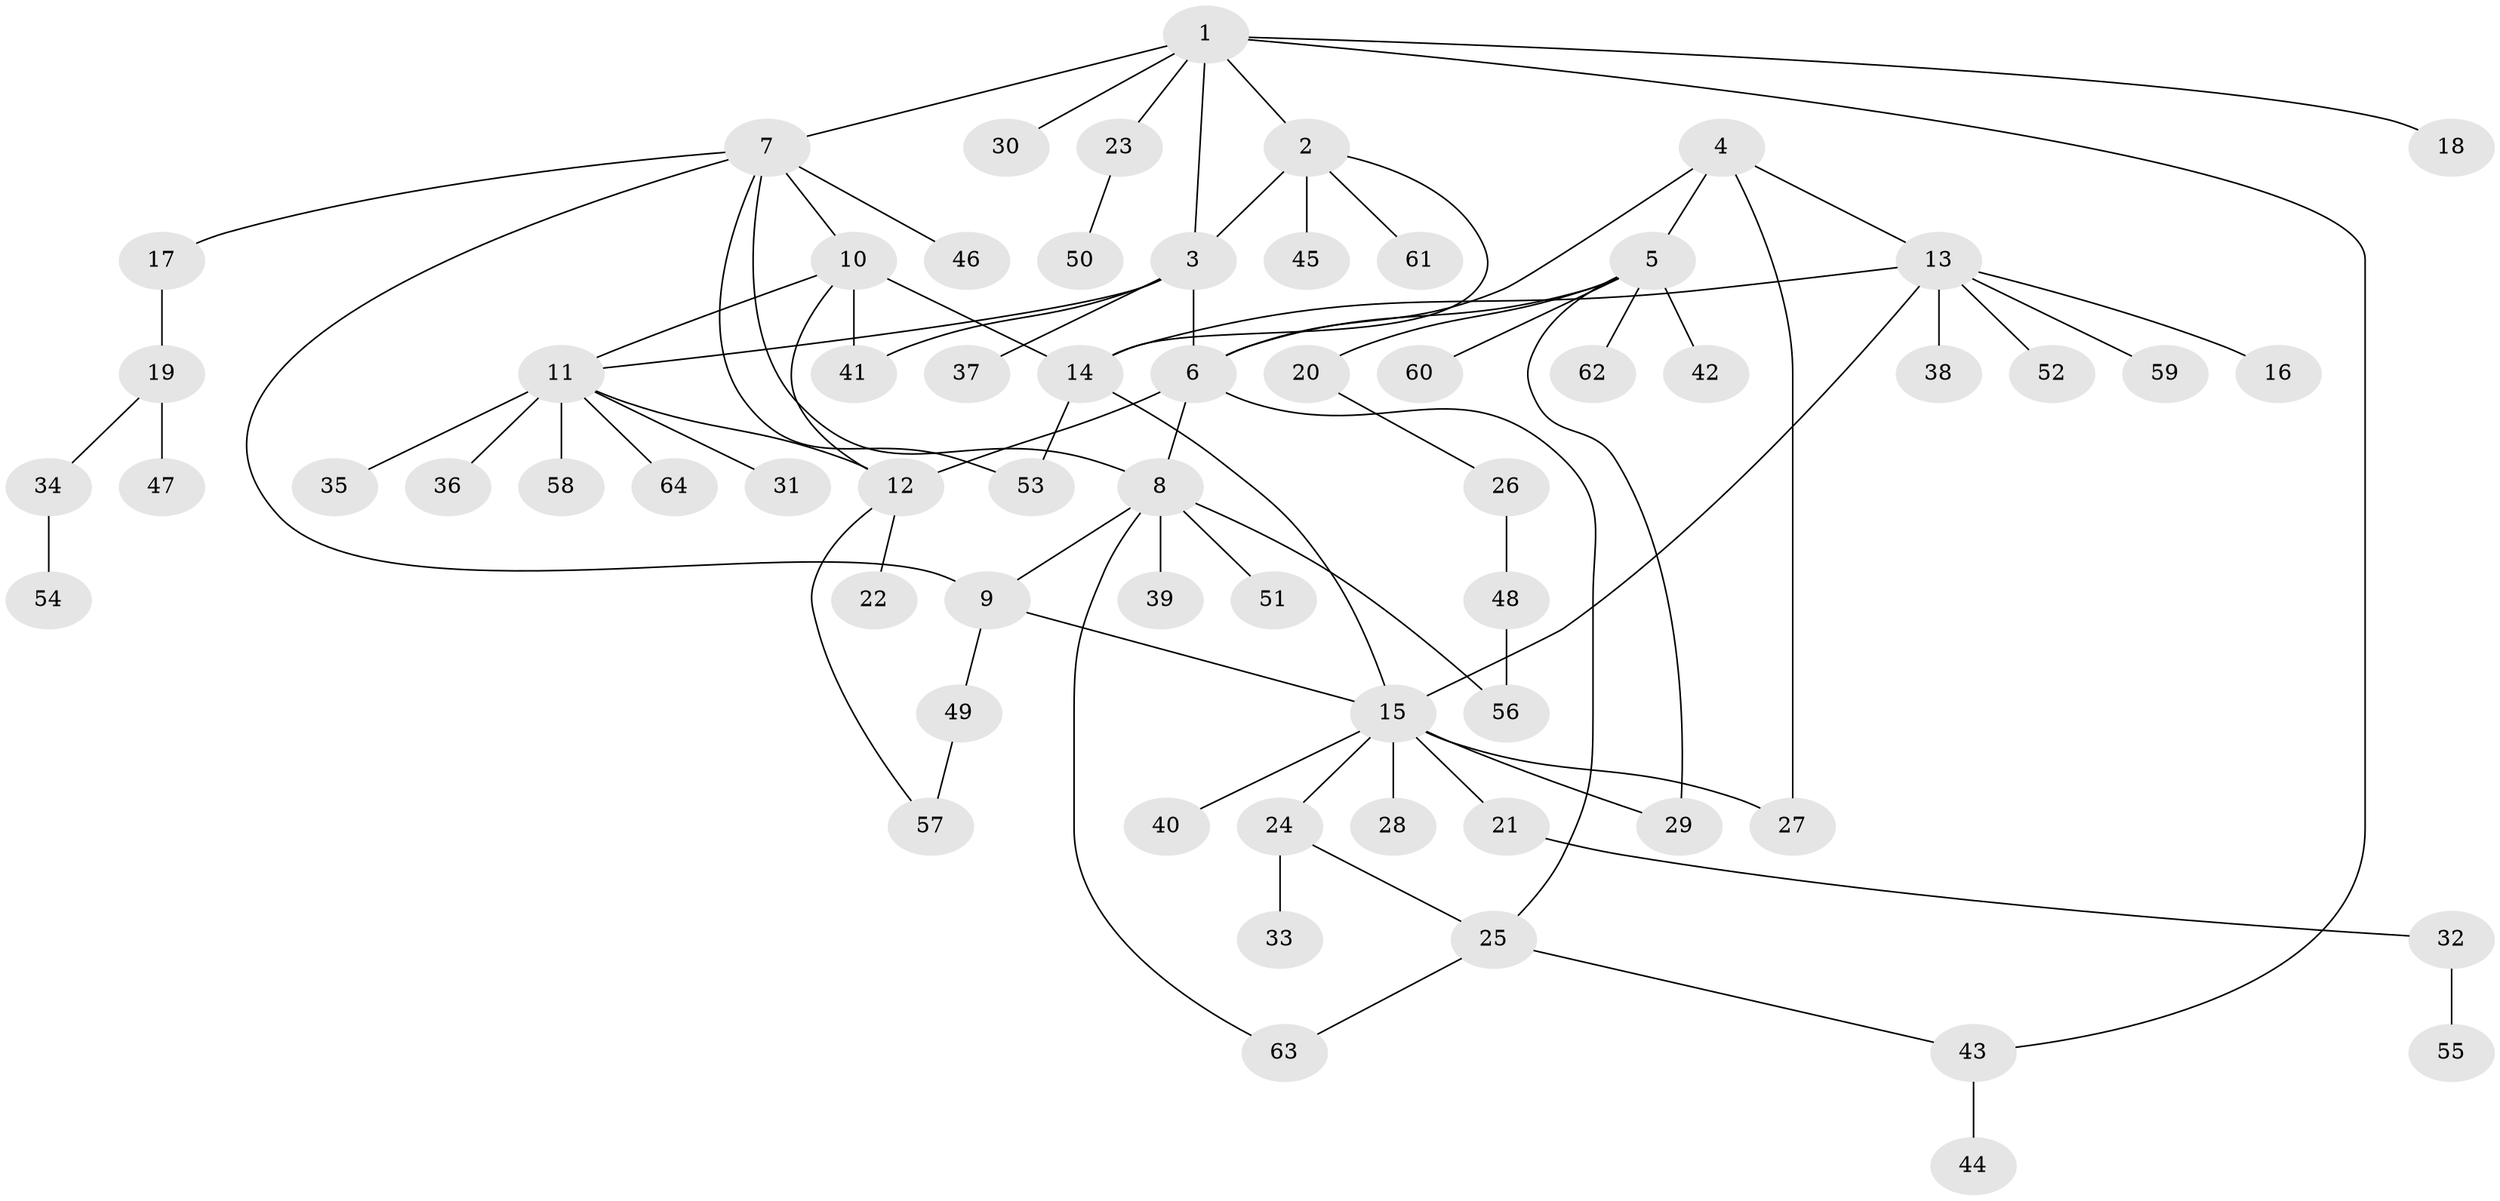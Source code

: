 // Generated by graph-tools (version 1.1) at 2025/55/03/09/25 04:55:46]
// undirected, 64 vertices, 83 edges
graph export_dot {
graph [start="1"]
  node [color=gray90,style=filled];
  1;
  2;
  3;
  4;
  5;
  6;
  7;
  8;
  9;
  10;
  11;
  12;
  13;
  14;
  15;
  16;
  17;
  18;
  19;
  20;
  21;
  22;
  23;
  24;
  25;
  26;
  27;
  28;
  29;
  30;
  31;
  32;
  33;
  34;
  35;
  36;
  37;
  38;
  39;
  40;
  41;
  42;
  43;
  44;
  45;
  46;
  47;
  48;
  49;
  50;
  51;
  52;
  53;
  54;
  55;
  56;
  57;
  58;
  59;
  60;
  61;
  62;
  63;
  64;
  1 -- 2;
  1 -- 3;
  1 -- 7;
  1 -- 18;
  1 -- 23;
  1 -- 30;
  1 -- 43;
  2 -- 3;
  2 -- 14;
  2 -- 45;
  2 -- 61;
  3 -- 6;
  3 -- 11;
  3 -- 37;
  3 -- 41;
  4 -- 5;
  4 -- 6;
  4 -- 13;
  4 -- 27;
  5 -- 6;
  5 -- 20;
  5 -- 29;
  5 -- 42;
  5 -- 60;
  5 -- 62;
  6 -- 8;
  6 -- 12;
  6 -- 25;
  7 -- 8;
  7 -- 9;
  7 -- 10;
  7 -- 17;
  7 -- 46;
  7 -- 53;
  8 -- 9;
  8 -- 39;
  8 -- 51;
  8 -- 56;
  8 -- 63;
  9 -- 15;
  9 -- 49;
  10 -- 11;
  10 -- 12;
  10 -- 14;
  10 -- 41;
  11 -- 12;
  11 -- 31;
  11 -- 35;
  11 -- 36;
  11 -- 58;
  11 -- 64;
  12 -- 22;
  12 -- 57;
  13 -- 14;
  13 -- 15;
  13 -- 16;
  13 -- 38;
  13 -- 52;
  13 -- 59;
  14 -- 15;
  14 -- 53;
  15 -- 21;
  15 -- 24;
  15 -- 27;
  15 -- 28;
  15 -- 29;
  15 -- 40;
  17 -- 19;
  19 -- 34;
  19 -- 47;
  20 -- 26;
  21 -- 32;
  23 -- 50;
  24 -- 25;
  24 -- 33;
  25 -- 43;
  25 -- 63;
  26 -- 48;
  32 -- 55;
  34 -- 54;
  43 -- 44;
  48 -- 56;
  49 -- 57;
}
